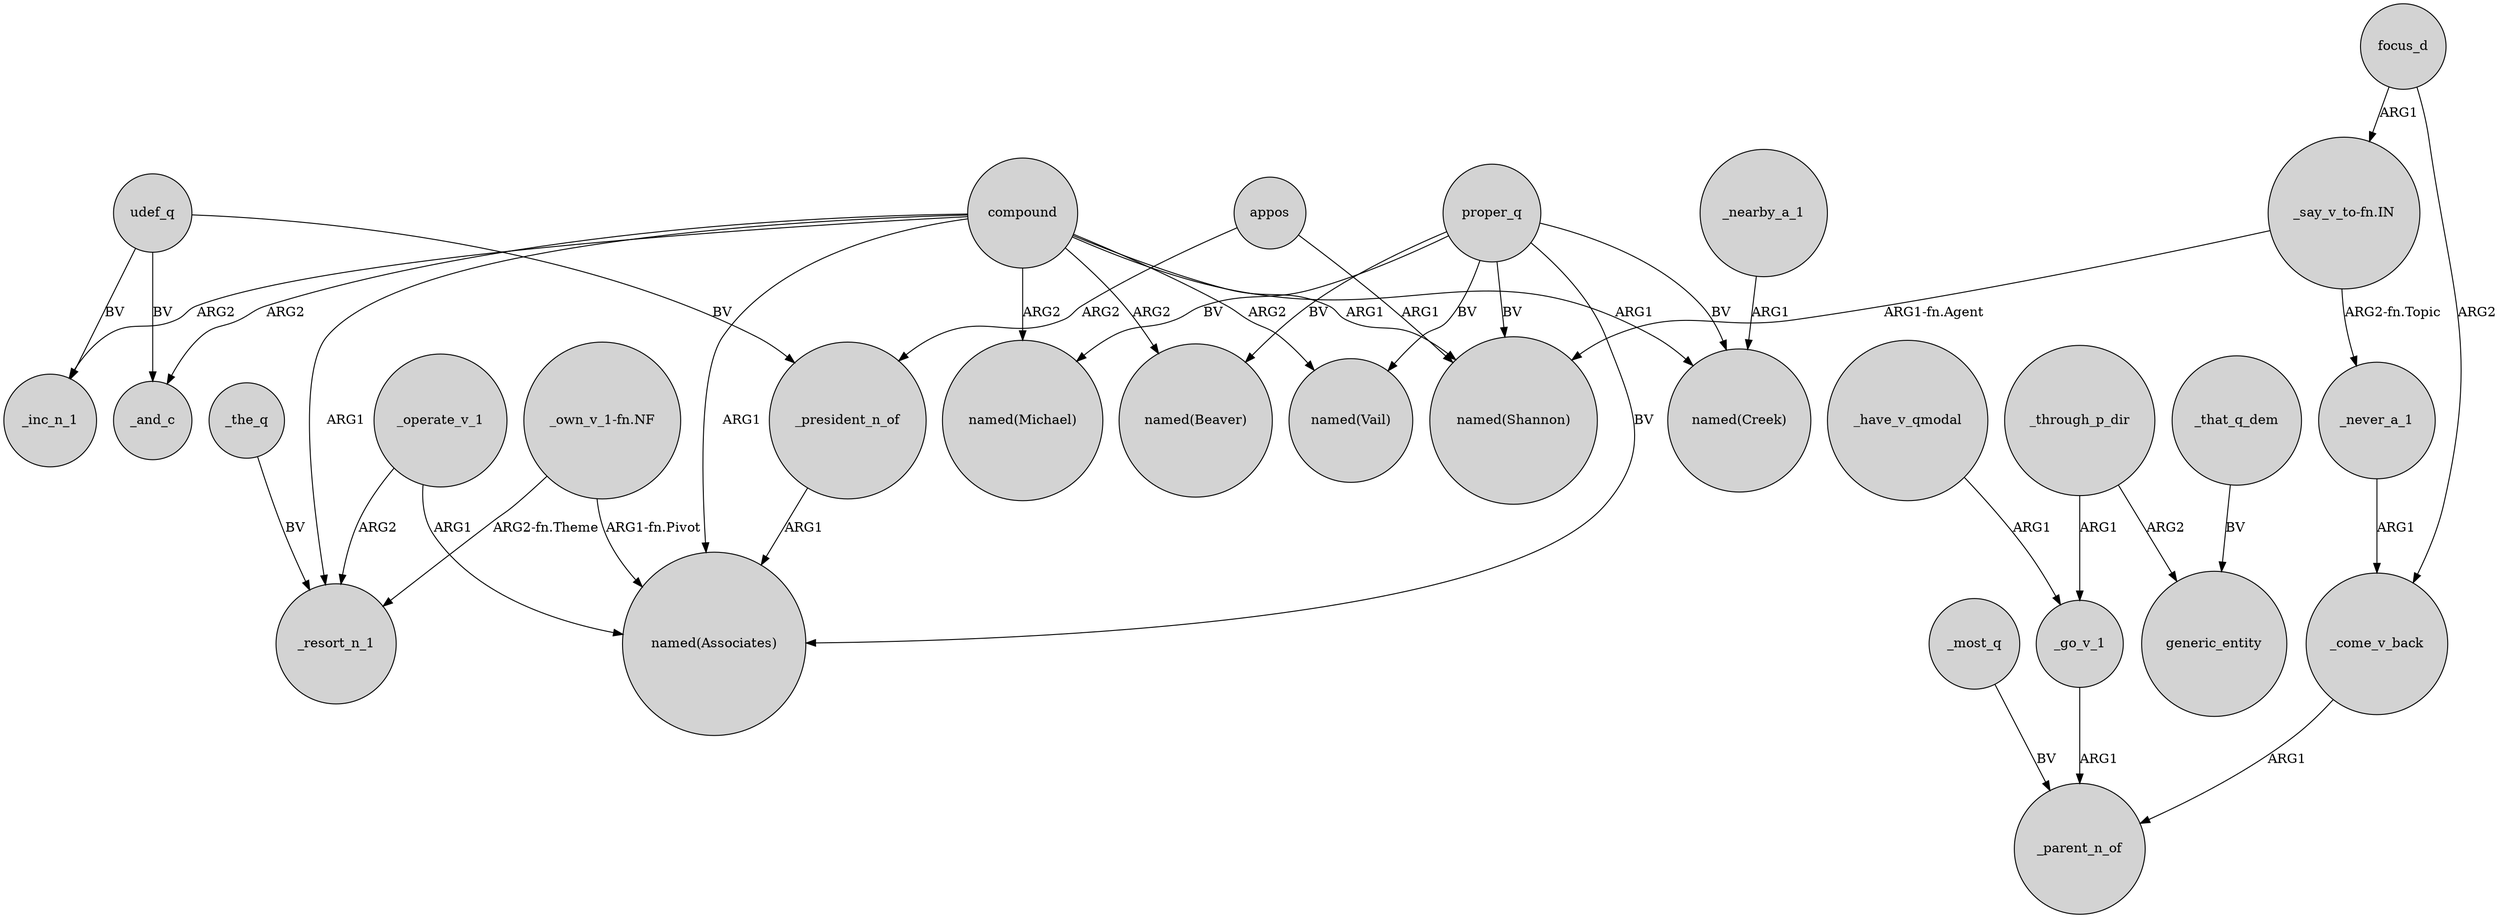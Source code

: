 digraph {
	node [shape=circle style=filled]
	"_own_v_1-fn.NF" -> "named(Associates)" [label="ARG1-fn.Pivot"]
	_operate_v_1 -> _resort_n_1 [label=ARG2]
	udef_q -> _inc_n_1 [label=BV]
	proper_q -> "named(Creek)" [label=BV]
	_operate_v_1 -> "named(Associates)" [label=ARG1]
	_that_q_dem -> generic_entity [label=BV]
	_the_q -> _resort_n_1 [label=BV]
	_most_q -> _parent_n_of [label=BV]
	_have_v_qmodal -> _go_v_1 [label=ARG1]
	_president_n_of -> "named(Associates)" [label=ARG1]
	_nearby_a_1 -> "named(Creek)" [label=ARG1]
	_never_a_1 -> _come_v_back [label=ARG1]
	_come_v_back -> _parent_n_of [label=ARG1]
	compound -> "named(Beaver)" [label=ARG2]
	proper_q -> "named(Vail)" [label=BV]
	"_say_v_to-fn.IN" -> "named(Shannon)" [label="ARG1-fn.Agent"]
	proper_q -> "named(Michael)" [label=BV]
	focus_d -> _come_v_back [label=ARG2]
	appos -> _president_n_of [label=ARG2]
	compound -> _and_c [label=ARG2]
	udef_q -> _president_n_of [label=BV]
	proper_q -> "named(Shannon)" [label=BV]
	_through_p_dir -> generic_entity [label=ARG2]
	compound -> "named(Vail)" [label=ARG2]
	proper_q -> "named(Beaver)" [label=BV]
	_through_p_dir -> _go_v_1 [label=ARG1]
	compound -> _resort_n_1 [label=ARG1]
	"_own_v_1-fn.NF" -> _resort_n_1 [label="ARG2-fn.Theme"]
	compound -> "named(Associates)" [label=ARG1]
	"_say_v_to-fn.IN" -> _never_a_1 [label="ARG2-fn.Topic"]
	appos -> "named(Shannon)" [label=ARG1]
	proper_q -> "named(Associates)" [label=BV]
	udef_q -> _and_c [label=BV]
	_go_v_1 -> _parent_n_of [label=ARG1]
	compound -> _inc_n_1 [label=ARG2]
	compound -> "named(Michael)" [label=ARG2]
	compound -> "named(Shannon)" [label=ARG1]
	compound -> "named(Creek)" [label=ARG1]
	focus_d -> "_say_v_to-fn.IN" [label=ARG1]
}
